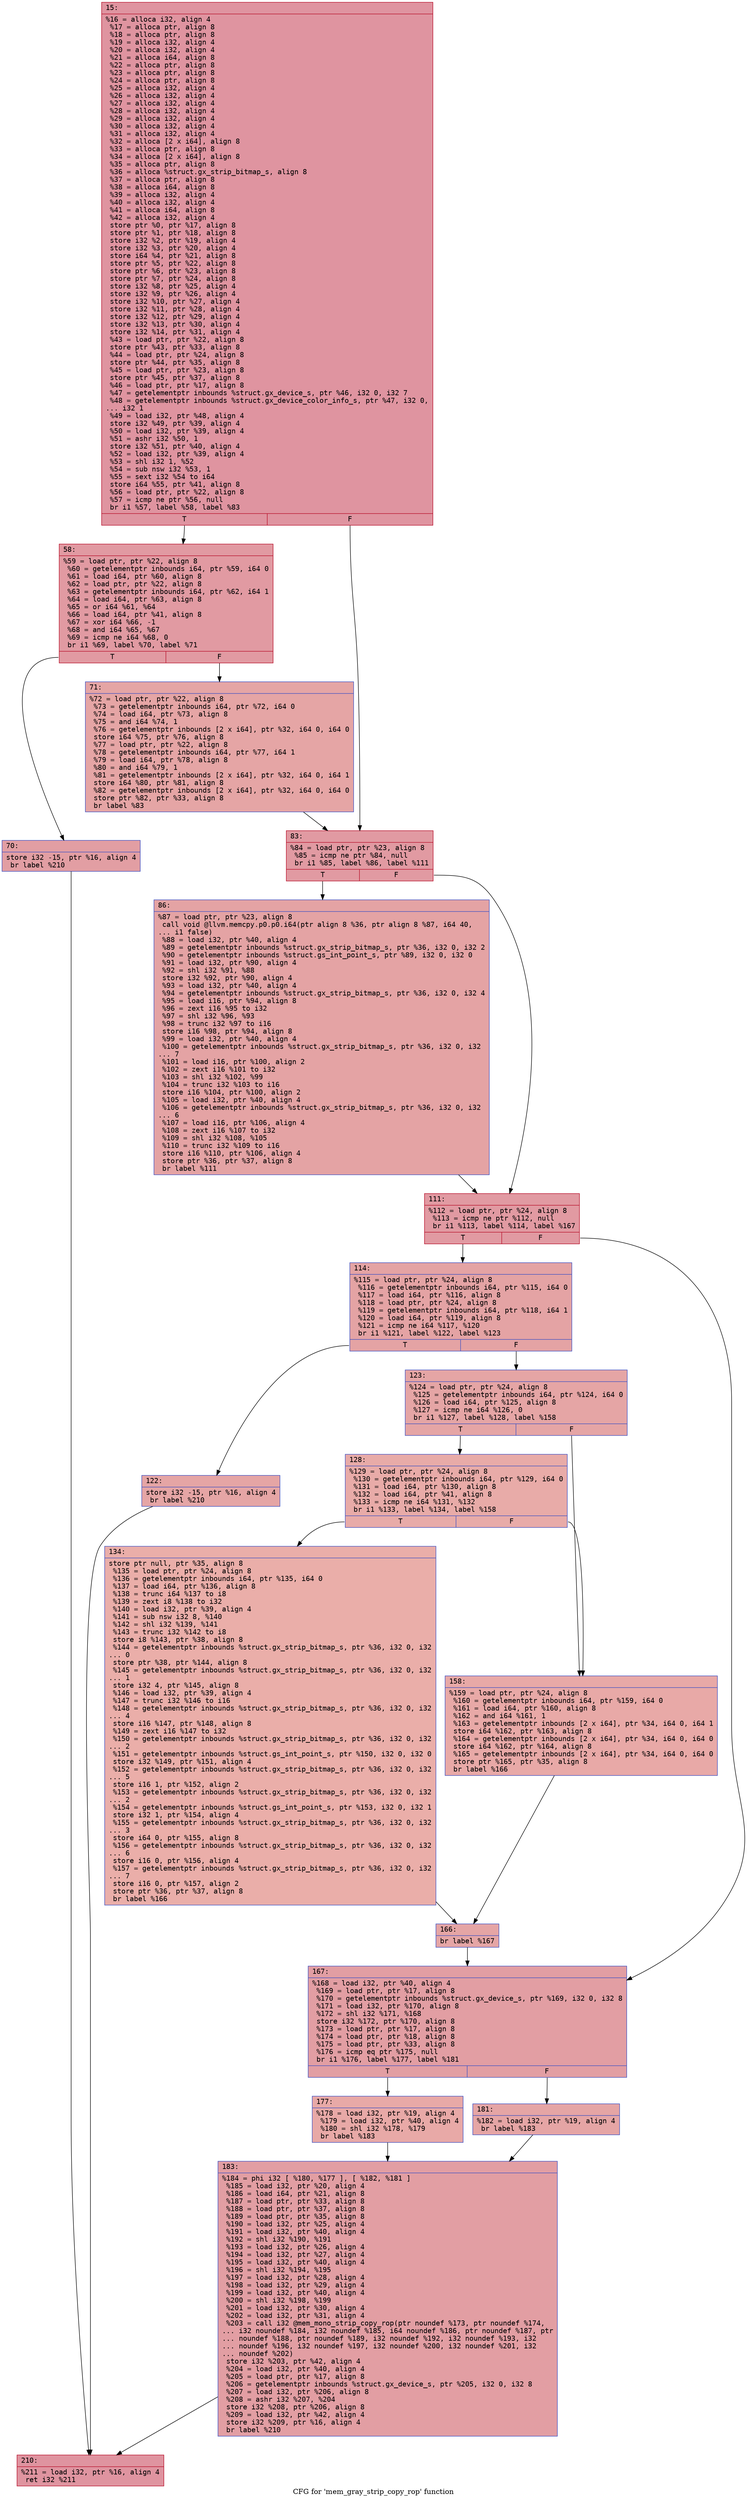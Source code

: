 digraph "CFG for 'mem_gray_strip_copy_rop' function" {
	label="CFG for 'mem_gray_strip_copy_rop' function";

	Node0x600001f0e670 [shape=record,color="#b70d28ff", style=filled, fillcolor="#b70d2870" fontname="Courier",label="{15:\l|  %16 = alloca i32, align 4\l  %17 = alloca ptr, align 8\l  %18 = alloca ptr, align 8\l  %19 = alloca i32, align 4\l  %20 = alloca i32, align 4\l  %21 = alloca i64, align 8\l  %22 = alloca ptr, align 8\l  %23 = alloca ptr, align 8\l  %24 = alloca ptr, align 8\l  %25 = alloca i32, align 4\l  %26 = alloca i32, align 4\l  %27 = alloca i32, align 4\l  %28 = alloca i32, align 4\l  %29 = alloca i32, align 4\l  %30 = alloca i32, align 4\l  %31 = alloca i32, align 4\l  %32 = alloca [2 x i64], align 8\l  %33 = alloca ptr, align 8\l  %34 = alloca [2 x i64], align 8\l  %35 = alloca ptr, align 8\l  %36 = alloca %struct.gx_strip_bitmap_s, align 8\l  %37 = alloca ptr, align 8\l  %38 = alloca i64, align 8\l  %39 = alloca i32, align 4\l  %40 = alloca i32, align 4\l  %41 = alloca i64, align 8\l  %42 = alloca i32, align 4\l  store ptr %0, ptr %17, align 8\l  store ptr %1, ptr %18, align 8\l  store i32 %2, ptr %19, align 4\l  store i32 %3, ptr %20, align 4\l  store i64 %4, ptr %21, align 8\l  store ptr %5, ptr %22, align 8\l  store ptr %6, ptr %23, align 8\l  store ptr %7, ptr %24, align 8\l  store i32 %8, ptr %25, align 4\l  store i32 %9, ptr %26, align 4\l  store i32 %10, ptr %27, align 4\l  store i32 %11, ptr %28, align 4\l  store i32 %12, ptr %29, align 4\l  store i32 %13, ptr %30, align 4\l  store i32 %14, ptr %31, align 4\l  %43 = load ptr, ptr %22, align 8\l  store ptr %43, ptr %33, align 8\l  %44 = load ptr, ptr %24, align 8\l  store ptr %44, ptr %35, align 8\l  %45 = load ptr, ptr %23, align 8\l  store ptr %45, ptr %37, align 8\l  %46 = load ptr, ptr %17, align 8\l  %47 = getelementptr inbounds %struct.gx_device_s, ptr %46, i32 0, i32 7\l  %48 = getelementptr inbounds %struct.gx_device_color_info_s, ptr %47, i32 0,\l... i32 1\l  %49 = load i32, ptr %48, align 4\l  store i32 %49, ptr %39, align 4\l  %50 = load i32, ptr %39, align 4\l  %51 = ashr i32 %50, 1\l  store i32 %51, ptr %40, align 4\l  %52 = load i32, ptr %39, align 4\l  %53 = shl i32 1, %52\l  %54 = sub nsw i32 %53, 1\l  %55 = sext i32 %54 to i64\l  store i64 %55, ptr %41, align 8\l  %56 = load ptr, ptr %22, align 8\l  %57 = icmp ne ptr %56, null\l  br i1 %57, label %58, label %83\l|{<s0>T|<s1>F}}"];
	Node0x600001f0e670:s0 -> Node0x600001f0e760[tooltip="15 -> 58\nProbability 62.50%" ];
	Node0x600001f0e670:s1 -> Node0x600001f0e850[tooltip="15 -> 83\nProbability 37.50%" ];
	Node0x600001f0e760 [shape=record,color="#b70d28ff", style=filled, fillcolor="#bb1b2c70" fontname="Courier",label="{58:\l|  %59 = load ptr, ptr %22, align 8\l  %60 = getelementptr inbounds i64, ptr %59, i64 0\l  %61 = load i64, ptr %60, align 8\l  %62 = load ptr, ptr %22, align 8\l  %63 = getelementptr inbounds i64, ptr %62, i64 1\l  %64 = load i64, ptr %63, align 8\l  %65 = or i64 %61, %64\l  %66 = load i64, ptr %41, align 8\l  %67 = xor i64 %66, -1\l  %68 = and i64 %65, %67\l  %69 = icmp ne i64 %68, 0\l  br i1 %69, label %70, label %71\l|{<s0>T|<s1>F}}"];
	Node0x600001f0e760:s0 -> Node0x600001f0e7b0[tooltip="58 -> 70\nProbability 62.50%" ];
	Node0x600001f0e760:s1 -> Node0x600001f0e800[tooltip="58 -> 71\nProbability 37.50%" ];
	Node0x600001f0e7b0 [shape=record,color="#3d50c3ff", style=filled, fillcolor="#be242e70" fontname="Courier",label="{70:\l|  store i32 -15, ptr %16, align 4\l  br label %210\l}"];
	Node0x600001f0e7b0 -> Node0x600001f0ecb0[tooltip="70 -> 210\nProbability 100.00%" ];
	Node0x600001f0e800 [shape=record,color="#3d50c3ff", style=filled, fillcolor="#c5333470" fontname="Courier",label="{71:\l|  %72 = load ptr, ptr %22, align 8\l  %73 = getelementptr inbounds i64, ptr %72, i64 0\l  %74 = load i64, ptr %73, align 8\l  %75 = and i64 %74, 1\l  %76 = getelementptr inbounds [2 x i64], ptr %32, i64 0, i64 0\l  store i64 %75, ptr %76, align 8\l  %77 = load ptr, ptr %22, align 8\l  %78 = getelementptr inbounds i64, ptr %77, i64 1\l  %79 = load i64, ptr %78, align 8\l  %80 = and i64 %79, 1\l  %81 = getelementptr inbounds [2 x i64], ptr %32, i64 0, i64 1\l  store i64 %80, ptr %81, align 8\l  %82 = getelementptr inbounds [2 x i64], ptr %32, i64 0, i64 0\l  store ptr %82, ptr %33, align 8\l  br label %83\l}"];
	Node0x600001f0e800 -> Node0x600001f0e850[tooltip="71 -> 83\nProbability 100.00%" ];
	Node0x600001f0e850 [shape=record,color="#b70d28ff", style=filled, fillcolor="#bb1b2c70" fontname="Courier",label="{83:\l|  %84 = load ptr, ptr %23, align 8\l  %85 = icmp ne ptr %84, null\l  br i1 %85, label %86, label %111\l|{<s0>T|<s1>F}}"];
	Node0x600001f0e850:s0 -> Node0x600001f0e8a0[tooltip="83 -> 86\nProbability 62.50%" ];
	Node0x600001f0e850:s1 -> Node0x600001f0e8f0[tooltip="83 -> 111\nProbability 37.50%" ];
	Node0x600001f0e8a0 [shape=record,color="#3d50c3ff", style=filled, fillcolor="#c32e3170" fontname="Courier",label="{86:\l|  %87 = load ptr, ptr %23, align 8\l  call void @llvm.memcpy.p0.p0.i64(ptr align 8 %36, ptr align 8 %87, i64 40,\l... i1 false)\l  %88 = load i32, ptr %40, align 4\l  %89 = getelementptr inbounds %struct.gx_strip_bitmap_s, ptr %36, i32 0, i32 2\l  %90 = getelementptr inbounds %struct.gs_int_point_s, ptr %89, i32 0, i32 0\l  %91 = load i32, ptr %90, align 4\l  %92 = shl i32 %91, %88\l  store i32 %92, ptr %90, align 4\l  %93 = load i32, ptr %40, align 4\l  %94 = getelementptr inbounds %struct.gx_strip_bitmap_s, ptr %36, i32 0, i32 4\l  %95 = load i16, ptr %94, align 8\l  %96 = zext i16 %95 to i32\l  %97 = shl i32 %96, %93\l  %98 = trunc i32 %97 to i16\l  store i16 %98, ptr %94, align 8\l  %99 = load i32, ptr %40, align 4\l  %100 = getelementptr inbounds %struct.gx_strip_bitmap_s, ptr %36, i32 0, i32\l... 7\l  %101 = load i16, ptr %100, align 2\l  %102 = zext i16 %101 to i32\l  %103 = shl i32 %102, %99\l  %104 = trunc i32 %103 to i16\l  store i16 %104, ptr %100, align 2\l  %105 = load i32, ptr %40, align 4\l  %106 = getelementptr inbounds %struct.gx_strip_bitmap_s, ptr %36, i32 0, i32\l... 6\l  %107 = load i16, ptr %106, align 4\l  %108 = zext i16 %107 to i32\l  %109 = shl i32 %108, %105\l  %110 = trunc i32 %109 to i16\l  store i16 %110, ptr %106, align 4\l  store ptr %36, ptr %37, align 8\l  br label %111\l}"];
	Node0x600001f0e8a0 -> Node0x600001f0e8f0[tooltip="86 -> 111\nProbability 100.00%" ];
	Node0x600001f0e8f0 [shape=record,color="#b70d28ff", style=filled, fillcolor="#bb1b2c70" fontname="Courier",label="{111:\l|  %112 = load ptr, ptr %24, align 8\l  %113 = icmp ne ptr %112, null\l  br i1 %113, label %114, label %167\l|{<s0>T|<s1>F}}"];
	Node0x600001f0e8f0:s0 -> Node0x600001f0e940[tooltip="111 -> 114\nProbability 62.50%" ];
	Node0x600001f0e8f0:s1 -> Node0x600001f0eb70[tooltip="111 -> 167\nProbability 37.50%" ];
	Node0x600001f0e940 [shape=record,color="#3d50c3ff", style=filled, fillcolor="#c32e3170" fontname="Courier",label="{114:\l|  %115 = load ptr, ptr %24, align 8\l  %116 = getelementptr inbounds i64, ptr %115, i64 0\l  %117 = load i64, ptr %116, align 8\l  %118 = load ptr, ptr %24, align 8\l  %119 = getelementptr inbounds i64, ptr %118, i64 1\l  %120 = load i64, ptr %119, align 8\l  %121 = icmp ne i64 %117, %120\l  br i1 %121, label %122, label %123\l|{<s0>T|<s1>F}}"];
	Node0x600001f0e940:s0 -> Node0x600001f0e990[tooltip="114 -> 122\nProbability 50.00%" ];
	Node0x600001f0e940:s1 -> Node0x600001f0e9e0[tooltip="114 -> 123\nProbability 50.00%" ];
	Node0x600001f0e990 [shape=record,color="#3d50c3ff", style=filled, fillcolor="#c5333470" fontname="Courier",label="{122:\l|  store i32 -15, ptr %16, align 4\l  br label %210\l}"];
	Node0x600001f0e990 -> Node0x600001f0ecb0[tooltip="122 -> 210\nProbability 100.00%" ];
	Node0x600001f0e9e0 [shape=record,color="#3d50c3ff", style=filled, fillcolor="#c5333470" fontname="Courier",label="{123:\l|  %124 = load ptr, ptr %24, align 8\l  %125 = getelementptr inbounds i64, ptr %124, i64 0\l  %126 = load i64, ptr %125, align 8\l  %127 = icmp ne i64 %126, 0\l  br i1 %127, label %128, label %158\l|{<s0>T|<s1>F}}"];
	Node0x600001f0e9e0:s0 -> Node0x600001f0ea30[tooltip="123 -> 128\nProbability 62.50%" ];
	Node0x600001f0e9e0:s1 -> Node0x600001f0ead0[tooltip="123 -> 158\nProbability 37.50%" ];
	Node0x600001f0ea30 [shape=record,color="#3d50c3ff", style=filled, fillcolor="#cc403a70" fontname="Courier",label="{128:\l|  %129 = load ptr, ptr %24, align 8\l  %130 = getelementptr inbounds i64, ptr %129, i64 0\l  %131 = load i64, ptr %130, align 8\l  %132 = load i64, ptr %41, align 8\l  %133 = icmp ne i64 %131, %132\l  br i1 %133, label %134, label %158\l|{<s0>T|<s1>F}}"];
	Node0x600001f0ea30:s0 -> Node0x600001f0ea80[tooltip="128 -> 134\nProbability 50.00%" ];
	Node0x600001f0ea30:s1 -> Node0x600001f0ead0[tooltip="128 -> 158\nProbability 50.00%" ];
	Node0x600001f0ea80 [shape=record,color="#3d50c3ff", style=filled, fillcolor="#d0473d70" fontname="Courier",label="{134:\l|  store ptr null, ptr %35, align 8\l  %135 = load ptr, ptr %24, align 8\l  %136 = getelementptr inbounds i64, ptr %135, i64 0\l  %137 = load i64, ptr %136, align 8\l  %138 = trunc i64 %137 to i8\l  %139 = zext i8 %138 to i32\l  %140 = load i32, ptr %39, align 4\l  %141 = sub nsw i32 8, %140\l  %142 = shl i32 %139, %141\l  %143 = trunc i32 %142 to i8\l  store i8 %143, ptr %38, align 8\l  %144 = getelementptr inbounds %struct.gx_strip_bitmap_s, ptr %36, i32 0, i32\l... 0\l  store ptr %38, ptr %144, align 8\l  %145 = getelementptr inbounds %struct.gx_strip_bitmap_s, ptr %36, i32 0, i32\l... 1\l  store i32 4, ptr %145, align 8\l  %146 = load i32, ptr %39, align 4\l  %147 = trunc i32 %146 to i16\l  %148 = getelementptr inbounds %struct.gx_strip_bitmap_s, ptr %36, i32 0, i32\l... 4\l  store i16 %147, ptr %148, align 8\l  %149 = zext i16 %147 to i32\l  %150 = getelementptr inbounds %struct.gx_strip_bitmap_s, ptr %36, i32 0, i32\l... 2\l  %151 = getelementptr inbounds %struct.gs_int_point_s, ptr %150, i32 0, i32 0\l  store i32 %149, ptr %151, align 4\l  %152 = getelementptr inbounds %struct.gx_strip_bitmap_s, ptr %36, i32 0, i32\l... 5\l  store i16 1, ptr %152, align 2\l  %153 = getelementptr inbounds %struct.gx_strip_bitmap_s, ptr %36, i32 0, i32\l... 2\l  %154 = getelementptr inbounds %struct.gs_int_point_s, ptr %153, i32 0, i32 1\l  store i32 1, ptr %154, align 4\l  %155 = getelementptr inbounds %struct.gx_strip_bitmap_s, ptr %36, i32 0, i32\l... 3\l  store i64 0, ptr %155, align 8\l  %156 = getelementptr inbounds %struct.gx_strip_bitmap_s, ptr %36, i32 0, i32\l... 6\l  store i16 0, ptr %156, align 4\l  %157 = getelementptr inbounds %struct.gx_strip_bitmap_s, ptr %36, i32 0, i32\l... 7\l  store i16 0, ptr %157, align 2\l  store ptr %36, ptr %37, align 8\l  br label %166\l}"];
	Node0x600001f0ea80 -> Node0x600001f0eb20[tooltip="134 -> 166\nProbability 100.00%" ];
	Node0x600001f0ead0 [shape=record,color="#3d50c3ff", style=filled, fillcolor="#ca3b3770" fontname="Courier",label="{158:\l|  %159 = load ptr, ptr %24, align 8\l  %160 = getelementptr inbounds i64, ptr %159, i64 0\l  %161 = load i64, ptr %160, align 8\l  %162 = and i64 %161, 1\l  %163 = getelementptr inbounds [2 x i64], ptr %34, i64 0, i64 1\l  store i64 %162, ptr %163, align 8\l  %164 = getelementptr inbounds [2 x i64], ptr %34, i64 0, i64 0\l  store i64 %162, ptr %164, align 8\l  %165 = getelementptr inbounds [2 x i64], ptr %34, i64 0, i64 0\l  store ptr %165, ptr %35, align 8\l  br label %166\l}"];
	Node0x600001f0ead0 -> Node0x600001f0eb20[tooltip="158 -> 166\nProbability 100.00%" ];
	Node0x600001f0eb20 [shape=record,color="#3d50c3ff", style=filled, fillcolor="#c5333470" fontname="Courier",label="{166:\l|  br label %167\l}"];
	Node0x600001f0eb20 -> Node0x600001f0eb70[tooltip="166 -> 167\nProbability 100.00%" ];
	Node0x600001f0eb70 [shape=record,color="#3d50c3ff", style=filled, fillcolor="#be242e70" fontname="Courier",label="{167:\l|  %168 = load i32, ptr %40, align 4\l  %169 = load ptr, ptr %17, align 8\l  %170 = getelementptr inbounds %struct.gx_device_s, ptr %169, i32 0, i32 8\l  %171 = load i32, ptr %170, align 8\l  %172 = shl i32 %171, %168\l  store i32 %172, ptr %170, align 8\l  %173 = load ptr, ptr %17, align 8\l  %174 = load ptr, ptr %18, align 8\l  %175 = load ptr, ptr %33, align 8\l  %176 = icmp eq ptr %175, null\l  br i1 %176, label %177, label %181\l|{<s0>T|<s1>F}}"];
	Node0x600001f0eb70:s0 -> Node0x600001f0ebc0[tooltip="167 -> 177\nProbability 37.50%" ];
	Node0x600001f0eb70:s1 -> Node0x600001f0ec10[tooltip="167 -> 181\nProbability 62.50%" ];
	Node0x600001f0ebc0 [shape=record,color="#3d50c3ff", style=filled, fillcolor="#ca3b3770" fontname="Courier",label="{177:\l|  %178 = load i32, ptr %19, align 4\l  %179 = load i32, ptr %40, align 4\l  %180 = shl i32 %178, %179\l  br label %183\l}"];
	Node0x600001f0ebc0 -> Node0x600001f0ec60[tooltip="177 -> 183\nProbability 100.00%" ];
	Node0x600001f0ec10 [shape=record,color="#3d50c3ff", style=filled, fillcolor="#c5333470" fontname="Courier",label="{181:\l|  %182 = load i32, ptr %19, align 4\l  br label %183\l}"];
	Node0x600001f0ec10 -> Node0x600001f0ec60[tooltip="181 -> 183\nProbability 100.00%" ];
	Node0x600001f0ec60 [shape=record,color="#3d50c3ff", style=filled, fillcolor="#be242e70" fontname="Courier",label="{183:\l|  %184 = phi i32 [ %180, %177 ], [ %182, %181 ]\l  %185 = load i32, ptr %20, align 4\l  %186 = load i64, ptr %21, align 8\l  %187 = load ptr, ptr %33, align 8\l  %188 = load ptr, ptr %37, align 8\l  %189 = load ptr, ptr %35, align 8\l  %190 = load i32, ptr %25, align 4\l  %191 = load i32, ptr %40, align 4\l  %192 = shl i32 %190, %191\l  %193 = load i32, ptr %26, align 4\l  %194 = load i32, ptr %27, align 4\l  %195 = load i32, ptr %40, align 4\l  %196 = shl i32 %194, %195\l  %197 = load i32, ptr %28, align 4\l  %198 = load i32, ptr %29, align 4\l  %199 = load i32, ptr %40, align 4\l  %200 = shl i32 %198, %199\l  %201 = load i32, ptr %30, align 4\l  %202 = load i32, ptr %31, align 4\l  %203 = call i32 @mem_mono_strip_copy_rop(ptr noundef %173, ptr noundef %174,\l... i32 noundef %184, i32 noundef %185, i64 noundef %186, ptr noundef %187, ptr\l... noundef %188, ptr noundef %189, i32 noundef %192, i32 noundef %193, i32\l... noundef %196, i32 noundef %197, i32 noundef %200, i32 noundef %201, i32\l... noundef %202)\l  store i32 %203, ptr %42, align 4\l  %204 = load i32, ptr %40, align 4\l  %205 = load ptr, ptr %17, align 8\l  %206 = getelementptr inbounds %struct.gx_device_s, ptr %205, i32 0, i32 8\l  %207 = load i32, ptr %206, align 8\l  %208 = ashr i32 %207, %204\l  store i32 %208, ptr %206, align 8\l  %209 = load i32, ptr %42, align 4\l  store i32 %209, ptr %16, align 4\l  br label %210\l}"];
	Node0x600001f0ec60 -> Node0x600001f0ecb0[tooltip="183 -> 210\nProbability 100.00%" ];
	Node0x600001f0ecb0 [shape=record,color="#b70d28ff", style=filled, fillcolor="#b70d2870" fontname="Courier",label="{210:\l|  %211 = load i32, ptr %16, align 4\l  ret i32 %211\l}"];
}
